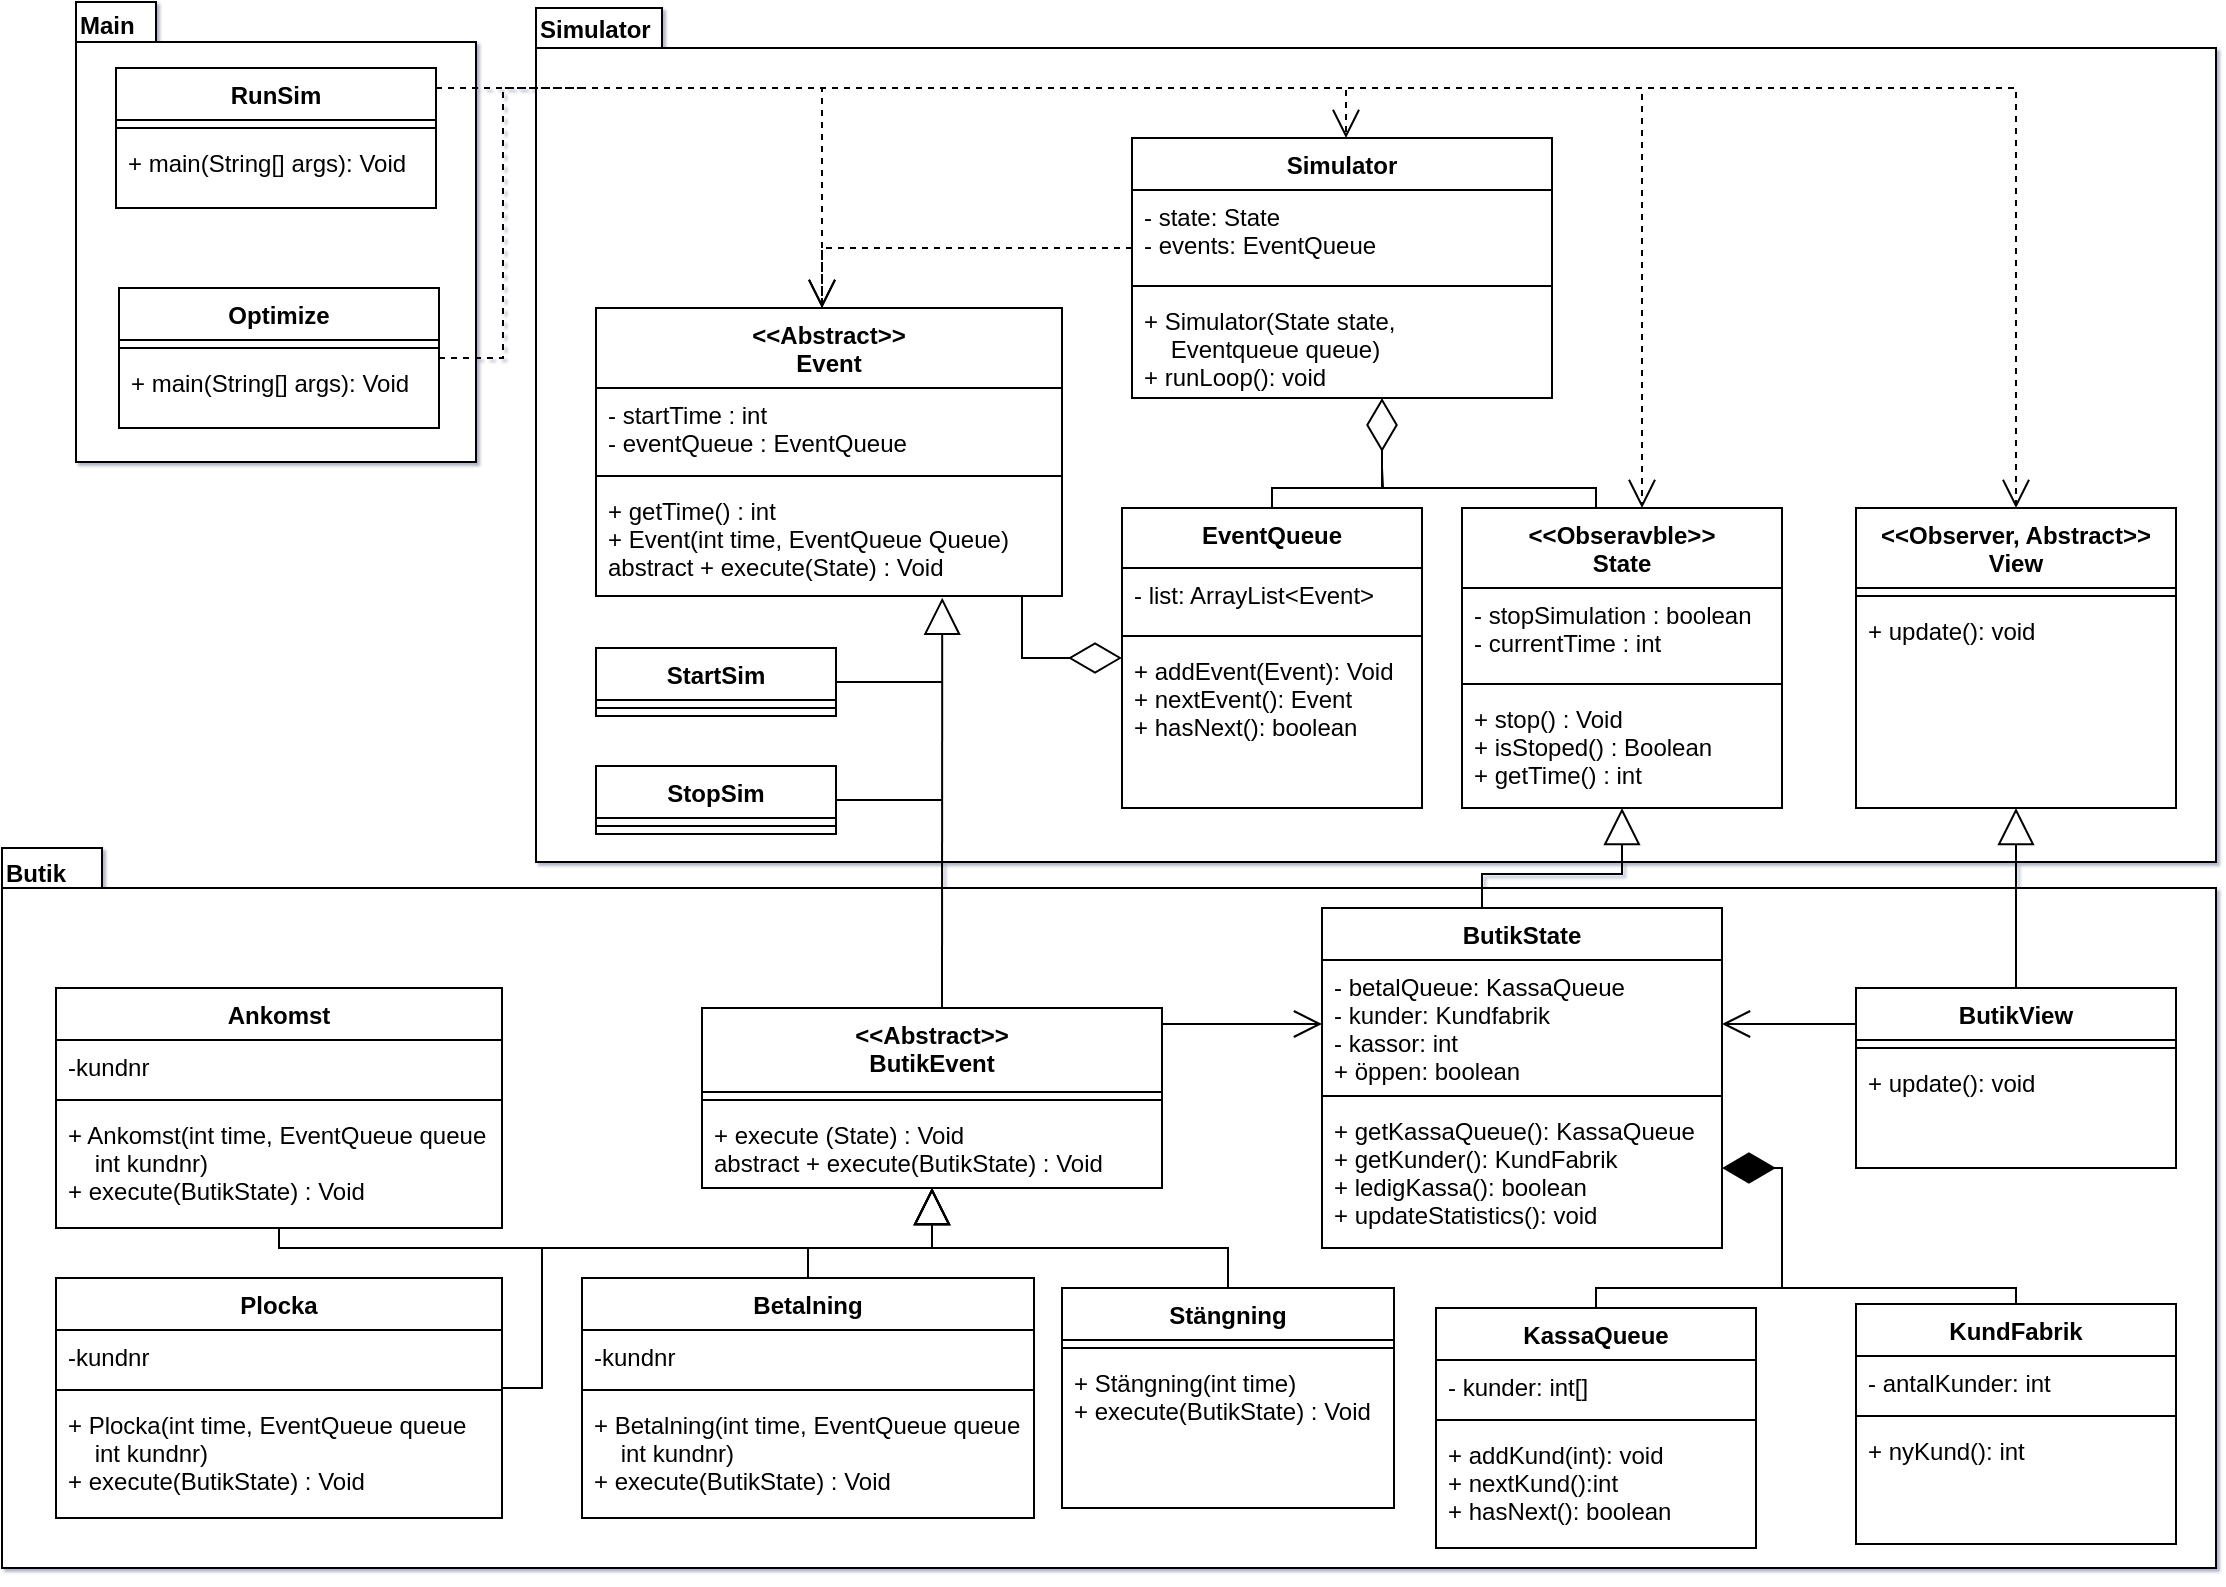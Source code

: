 <mxfile version="20.8.23" type="device"><diagram id="C5RBs43oDa-KdzZeNtuy" name="Page-1"><mxGraphModel dx="1376" dy="854" grid="1" gridSize="10" guides="1" tooltips="1" connect="1" arrows="1" fold="1" page="1" pageScale="1" pageWidth="1169" pageHeight="827" math="0" shadow="1"><root><mxCell id="WIyWlLk6GJQsqaUBKTNV-0"/><mxCell id="WIyWlLk6GJQsqaUBKTNV-1" parent="WIyWlLk6GJQsqaUBKTNV-0"/><mxCell id="YLRPy9Vwm_R-fYZFnZfL-16" value="&lt;div align=&quot;left&quot;&gt;Main&lt;/div&gt;&lt;div align=&quot;left&quot;&gt;&lt;br&gt;&lt;/div&gt;&lt;div align=&quot;left&quot;&gt;&lt;br&gt;&lt;/div&gt;&lt;div align=&quot;left&quot;&gt;&lt;br&gt;&lt;/div&gt;&lt;div align=&quot;left&quot;&gt;&lt;br&gt;&lt;/div&gt;&lt;div align=&quot;left&quot;&gt;&lt;br&gt;&lt;/div&gt;&lt;div align=&quot;left&quot;&gt;&lt;br&gt;&lt;/div&gt;&lt;div&gt;&lt;br&gt;&lt;/div&gt;&lt;div&gt;&lt;br&gt;&lt;/div&gt;&lt;div&gt;&lt;br&gt;&lt;/div&gt;&lt;div&gt;&lt;br&gt;&lt;/div&gt;&lt;div&gt;&lt;br&gt;&lt;/div&gt;&lt;div&gt;&lt;br&gt;&lt;/div&gt;&lt;div&gt;&lt;br&gt;&lt;/div&gt;&lt;div&gt;&lt;br&gt;&lt;/div&gt;&lt;div&gt;&lt;br&gt;&lt;/div&gt;" style="shape=folder;fontStyle=1;spacingTop=10;tabWidth=40;tabHeight=20;tabPosition=left;html=1;align=left;" parent="WIyWlLk6GJQsqaUBKTNV-1" vertex="1"><mxGeometry x="57" y="17" width="200" height="230" as="geometry"/></mxCell><mxCell id="YLRPy9Vwm_R-fYZFnZfL-15" value="&lt;div align=&quot;left&quot;&gt;Butik&lt;/div&gt;&lt;div align=&quot;left&quot;&gt;&lt;br&gt;&lt;/div&gt;&lt;div align=&quot;left&quot;&gt;&lt;br&gt;&lt;/div&gt;&lt;div align=&quot;left&quot;&gt;&lt;br&gt;&lt;/div&gt;&lt;div align=&quot;left&quot;&gt;&lt;br&gt;&lt;/div&gt;&lt;div align=&quot;left&quot;&gt;&lt;br&gt;&lt;/div&gt;&lt;div align=&quot;left&quot;&gt;&lt;br&gt;&lt;/div&gt;&lt;div align=&quot;left&quot;&gt;&lt;br&gt;&lt;/div&gt;&lt;div align=&quot;left&quot;&gt;&lt;br&gt;&lt;/div&gt;&lt;div align=&quot;left&quot;&gt;&lt;br&gt;&lt;/div&gt;&lt;div align=&quot;left&quot;&gt;&lt;br&gt;&lt;/div&gt;&lt;div align=&quot;left&quot;&gt;&lt;br&gt;&lt;/div&gt;&lt;div align=&quot;left&quot;&gt;&lt;br&gt;&lt;/div&gt;&lt;div align=&quot;left&quot;&gt;&lt;br&gt;&lt;/div&gt;&lt;div align=&quot;left&quot;&gt;&lt;br&gt;&lt;/div&gt;&lt;div align=&quot;left&quot;&gt;&lt;br&gt;&lt;/div&gt;&lt;div align=&quot;left&quot;&gt;&lt;br&gt;&lt;/div&gt;&lt;div align=&quot;left&quot;&gt;&lt;br&gt;&lt;/div&gt;&lt;div align=&quot;left&quot;&gt;&lt;br&gt;&lt;/div&gt;&lt;div align=&quot;left&quot;&gt;&lt;br&gt;&lt;/div&gt;&lt;div align=&quot;left&quot;&gt;&lt;br&gt;&lt;/div&gt;&lt;div align=&quot;left&quot;&gt;&lt;br&gt;&lt;/div&gt;&lt;div align=&quot;left&quot;&gt;&lt;br&gt;&lt;/div&gt;&lt;div align=&quot;left&quot;&gt;&lt;br&gt;&lt;/div&gt;&lt;div align=&quot;left&quot;&gt;&lt;br&gt;&lt;/div&gt;" style="shape=folder;fontStyle=1;spacingTop=10;tabWidth=50;tabHeight=20;tabPosition=left;html=1;align=left;" parent="WIyWlLk6GJQsqaUBKTNV-1" vertex="1"><mxGeometry x="20" y="440" width="1107" height="360" as="geometry"/></mxCell><mxCell id="Uis7Gt27PWJQKcqrfa5W-74" value="&lt;div align=&quot;left&quot;&gt;Simulator&lt;/div&gt;&lt;div align=&quot;left&quot;&gt;&lt;br&gt;&lt;/div&gt;&lt;div align=&quot;left&quot;&gt;&lt;br&gt;&lt;/div&gt;&lt;div align=&quot;left&quot;&gt;&lt;br&gt;&lt;/div&gt;&lt;div align=&quot;left&quot;&gt;&lt;br&gt;&lt;/div&gt;&lt;div align=&quot;left&quot;&gt;&lt;br&gt;&lt;/div&gt;&lt;div align=&quot;left&quot;&gt;&lt;br&gt;&lt;/div&gt;&lt;div align=&quot;left&quot;&gt;&lt;br&gt;&lt;/div&gt;&lt;div align=&quot;left&quot;&gt;&lt;br&gt;&lt;/div&gt;&lt;div align=&quot;left&quot;&gt;&lt;br&gt;&lt;/div&gt;&lt;div align=&quot;left&quot;&gt;&lt;br&gt;&lt;/div&gt;&lt;div align=&quot;left&quot;&gt;&lt;br&gt;&lt;/div&gt;&lt;div align=&quot;left&quot;&gt;&lt;br&gt;&lt;/div&gt;&lt;div align=&quot;left&quot;&gt;&lt;br&gt;&lt;/div&gt;&lt;div align=&quot;left&quot;&gt;&lt;br&gt;&lt;/div&gt;&lt;div align=&quot;left&quot;&gt;&lt;br&gt;&lt;/div&gt;&lt;div align=&quot;left&quot;&gt;&lt;br&gt;&lt;/div&gt;&lt;div align=&quot;left&quot;&gt;&lt;br&gt;&lt;/div&gt;&lt;div align=&quot;left&quot;&gt;&lt;br&gt;&lt;/div&gt;&lt;div align=&quot;left&quot;&gt;&lt;br&gt;&lt;/div&gt;&lt;div align=&quot;left&quot;&gt;&lt;br&gt;&lt;/div&gt;&lt;div align=&quot;left&quot;&gt;&lt;br&gt;&lt;/div&gt;&lt;div align=&quot;left&quot;&gt;&lt;br&gt;&lt;/div&gt;&lt;div align=&quot;left&quot;&gt;&lt;br&gt;&lt;/div&gt;&lt;div align=&quot;left&quot;&gt;&lt;br&gt;&lt;/div&gt;&lt;div align=&quot;left&quot;&gt;&lt;br&gt;&lt;/div&gt;&lt;div align=&quot;left&quot;&gt;&lt;br&gt;&lt;/div&gt;&lt;div align=&quot;left&quot;&gt;&lt;br&gt;&lt;/div&gt;&lt;div align=&quot;left&quot;&gt;&lt;br&gt;&lt;/div&gt;&lt;div align=&quot;left&quot;&gt;&lt;br&gt;&lt;/div&gt;" style="shape=folder;fontStyle=1;spacingTop=10;tabWidth=63;tabHeight=20;tabPosition=left;html=1;align=left;" parent="WIyWlLk6GJQsqaUBKTNV-1" vertex="1"><mxGeometry x="287" y="20" width="840" height="427" as="geometry"/></mxCell><mxCell id="Uis7Gt27PWJQKcqrfa5W-1" value="Simulator" style="swimlane;fontStyle=1;align=center;verticalAlign=top;childLayout=stackLayout;horizontal=1;startSize=26;horizontalStack=0;resizeParent=1;resizeParentMax=0;resizeLast=0;collapsible=1;marginBottom=0;" parent="WIyWlLk6GJQsqaUBKTNV-1" vertex="1"><mxGeometry x="585" y="85" width="210" height="130" as="geometry"/></mxCell><mxCell id="Uis7Gt27PWJQKcqrfa5W-2" value="- state: State&#10;- events: EventQueue" style="text;strokeColor=none;fillColor=none;align=left;verticalAlign=top;spacingLeft=4;spacingRight=4;overflow=hidden;rotatable=0;points=[[0,0.5],[1,0.5]];portConstraint=eastwest;" parent="Uis7Gt27PWJQKcqrfa5W-1" vertex="1"><mxGeometry y="26" width="210" height="44" as="geometry"/></mxCell><mxCell id="Uis7Gt27PWJQKcqrfa5W-3" value="" style="line;strokeWidth=1;fillColor=none;align=left;verticalAlign=middle;spacingTop=-1;spacingLeft=3;spacingRight=3;rotatable=0;labelPosition=right;points=[];portConstraint=eastwest;strokeColor=inherit;" parent="Uis7Gt27PWJQKcqrfa5W-1" vertex="1"><mxGeometry y="70" width="210" height="8" as="geometry"/></mxCell><mxCell id="Uis7Gt27PWJQKcqrfa5W-4" value="+ Simulator(State state, &#10;    Eventqueue queue)&#10;+ runLoop(): void" style="text;strokeColor=none;fillColor=none;align=left;verticalAlign=top;spacingLeft=4;spacingRight=4;overflow=hidden;rotatable=0;points=[[0,0.5],[1,0.5]];portConstraint=eastwest;" parent="Uis7Gt27PWJQKcqrfa5W-1" vertex="1"><mxGeometry y="78" width="210" height="52" as="geometry"/></mxCell><mxCell id="Uis7Gt27PWJQKcqrfa5W-5" value="EventQueue" style="swimlane;fontStyle=1;align=center;verticalAlign=top;childLayout=stackLayout;horizontal=1;startSize=30;horizontalStack=0;resizeParent=1;resizeParentMax=0;resizeLast=0;collapsible=1;marginBottom=0;" parent="WIyWlLk6GJQsqaUBKTNV-1" vertex="1"><mxGeometry x="580" y="270" width="150" height="150" as="geometry"/></mxCell><mxCell id="Uis7Gt27PWJQKcqrfa5W-6" value="- list: ArrayList&lt;Event&gt;&#10;" style="text;strokeColor=none;fillColor=none;align=left;verticalAlign=top;spacingLeft=4;spacingRight=4;overflow=hidden;rotatable=0;points=[[0,0.5],[1,0.5]];portConstraint=eastwest;" parent="Uis7Gt27PWJQKcqrfa5W-5" vertex="1"><mxGeometry y="30" width="150" height="30" as="geometry"/></mxCell><mxCell id="Uis7Gt27PWJQKcqrfa5W-7" value="" style="line;strokeWidth=1;fillColor=none;align=left;verticalAlign=middle;spacingTop=-1;spacingLeft=3;spacingRight=3;rotatable=0;labelPosition=right;points=[];portConstraint=eastwest;strokeColor=inherit;" parent="Uis7Gt27PWJQKcqrfa5W-5" vertex="1"><mxGeometry y="60" width="150" height="8" as="geometry"/></mxCell><mxCell id="Uis7Gt27PWJQKcqrfa5W-8" value="+ addEvent(Event): Void&#10;+ nextEvent(): Event&#10;+ hasNext(): boolean" style="text;strokeColor=none;fillColor=none;align=left;verticalAlign=top;spacingLeft=4;spacingRight=4;overflow=hidden;rotatable=0;points=[[0,0.5],[1,0.5]];portConstraint=eastwest;" parent="Uis7Gt27PWJQKcqrfa5W-5" vertex="1"><mxGeometry y="68" width="150" height="82" as="geometry"/></mxCell><mxCell id="Uis7Gt27PWJQKcqrfa5W-9" value="&lt;&lt;Abstract&gt;&gt;&#10;Event" style="swimlane;fontStyle=1;align=center;verticalAlign=top;childLayout=stackLayout;horizontal=1;startSize=40;horizontalStack=0;resizeParent=1;resizeParentMax=0;resizeLast=0;collapsible=1;marginBottom=0;" parent="WIyWlLk6GJQsqaUBKTNV-1" vertex="1"><mxGeometry x="317" y="170" width="233" height="144" as="geometry"/></mxCell><mxCell id="Uis7Gt27PWJQKcqrfa5W-10" value="- startTime : int&#10;- eventQueue : EventQueue" style="text;strokeColor=none;fillColor=none;align=left;verticalAlign=top;spacingLeft=4;spacingRight=4;overflow=hidden;rotatable=0;points=[[0,0.5],[1,0.5]];portConstraint=eastwest;" parent="Uis7Gt27PWJQKcqrfa5W-9" vertex="1"><mxGeometry y="40" width="233" height="40" as="geometry"/></mxCell><mxCell id="Uis7Gt27PWJQKcqrfa5W-11" value="" style="line;strokeWidth=1;fillColor=none;align=left;verticalAlign=middle;spacingTop=-1;spacingLeft=3;spacingRight=3;rotatable=0;labelPosition=right;points=[];portConstraint=eastwest;strokeColor=inherit;" parent="Uis7Gt27PWJQKcqrfa5W-9" vertex="1"><mxGeometry y="80" width="233" height="8" as="geometry"/></mxCell><mxCell id="Uis7Gt27PWJQKcqrfa5W-12" value="+ getTime() : int&#10;+ Event(int time, EventQueue Queue)&#10;abstract + execute(State) : Void" style="text;strokeColor=none;fillColor=none;align=left;verticalAlign=top;spacingLeft=4;spacingRight=4;overflow=hidden;rotatable=0;points=[[0,0.5],[1,0.5]];portConstraint=eastwest;" parent="Uis7Gt27PWJQKcqrfa5W-9" vertex="1"><mxGeometry y="88" width="233" height="56" as="geometry"/></mxCell><mxCell id="Uis7Gt27PWJQKcqrfa5W-16" value="" style="endArrow=diamondThin;endFill=0;endSize=24;html=1;rounded=0;edgeStyle=orthogonalEdgeStyle;" parent="WIyWlLk6GJQsqaUBKTNV-1" source="Uis7Gt27PWJQKcqrfa5W-9" target="Uis7Gt27PWJQKcqrfa5W-5" edge="1"><mxGeometry width="160" relative="1" as="geometry"><mxPoint x="557" y="115" as="sourcePoint"/><mxPoint x="497" y="237" as="targetPoint"/><Array as="points"><mxPoint x="530" y="345"/></Array></mxGeometry></mxCell><mxCell id="Uis7Gt27PWJQKcqrfa5W-23" value="StartSim" style="swimlane;fontStyle=1;align=center;verticalAlign=top;childLayout=stackLayout;horizontal=1;startSize=26;horizontalStack=0;resizeParent=1;resizeParentMax=0;resizeLast=0;collapsible=1;marginBottom=0;" parent="WIyWlLk6GJQsqaUBKTNV-1" vertex="1"><mxGeometry x="317" y="340" width="120" height="34" as="geometry"/></mxCell><mxCell id="Uis7Gt27PWJQKcqrfa5W-25" value="" style="line;strokeWidth=1;fillColor=none;align=left;verticalAlign=middle;spacingTop=-1;spacingLeft=3;spacingRight=3;rotatable=0;labelPosition=right;points=[];portConstraint=eastwest;strokeColor=inherit;" parent="Uis7Gt27PWJQKcqrfa5W-23" vertex="1"><mxGeometry y="26" width="120" height="8" as="geometry"/></mxCell><mxCell id="Uis7Gt27PWJQKcqrfa5W-27" value="StopSim" style="swimlane;fontStyle=1;align=center;verticalAlign=top;childLayout=stackLayout;horizontal=1;startSize=26;horizontalStack=0;resizeParent=1;resizeParentMax=0;resizeLast=0;collapsible=1;marginBottom=0;" parent="WIyWlLk6GJQsqaUBKTNV-1" vertex="1"><mxGeometry x="317" y="399" width="120" height="34" as="geometry"/></mxCell><mxCell id="Uis7Gt27PWJQKcqrfa5W-29" value="" style="line;strokeWidth=1;fillColor=none;align=left;verticalAlign=middle;spacingTop=-1;spacingLeft=3;spacingRight=3;rotatable=0;labelPosition=right;points=[];portConstraint=eastwest;strokeColor=inherit;" parent="Uis7Gt27PWJQKcqrfa5W-27" vertex="1"><mxGeometry y="26" width="120" height="8" as="geometry"/></mxCell><mxCell id="Uis7Gt27PWJQKcqrfa5W-55" value="&lt;&lt;Obseravble&gt;&gt;&#10;State" style="swimlane;fontStyle=1;align=center;verticalAlign=top;childLayout=stackLayout;horizontal=1;startSize=40;horizontalStack=0;resizeParent=1;resizeParentMax=0;resizeLast=0;collapsible=1;marginBottom=0;" parent="WIyWlLk6GJQsqaUBKTNV-1" vertex="1"><mxGeometry x="750" y="270" width="160" height="150" as="geometry"><mxRectangle x="550" y="200" width="130" height="40" as="alternateBounds"/></mxGeometry></mxCell><mxCell id="Uis7Gt27PWJQKcqrfa5W-56" value="- stopSimulation : boolean&#10;- currentTime : int" style="text;strokeColor=none;fillColor=none;align=left;verticalAlign=top;spacingLeft=4;spacingRight=4;overflow=hidden;rotatable=0;points=[[0,0.5],[1,0.5]];portConstraint=eastwest;" parent="Uis7Gt27PWJQKcqrfa5W-55" vertex="1"><mxGeometry y="40" width="160" height="44" as="geometry"/></mxCell><mxCell id="Uis7Gt27PWJQKcqrfa5W-57" value="" style="line;strokeWidth=1;fillColor=none;align=left;verticalAlign=middle;spacingTop=-1;spacingLeft=3;spacingRight=3;rotatable=0;labelPosition=right;points=[];portConstraint=eastwest;strokeColor=inherit;" parent="Uis7Gt27PWJQKcqrfa5W-55" vertex="1"><mxGeometry y="84" width="160" height="8" as="geometry"/></mxCell><mxCell id="Uis7Gt27PWJQKcqrfa5W-58" value="+ stop() : Void&#10;+ isStoped() : Boolean&#10;+ getTime() : int" style="text;strokeColor=none;fillColor=none;align=left;verticalAlign=top;spacingLeft=4;spacingRight=4;overflow=hidden;rotatable=0;points=[[0,0.5],[1,0.5]];portConstraint=eastwest;" parent="Uis7Gt27PWJQKcqrfa5W-55" vertex="1"><mxGeometry y="92" width="160" height="58" as="geometry"/></mxCell><mxCell id="Uis7Gt27PWJQKcqrfa5W-67" value="&lt;&lt;Observer, Abstract&gt;&gt;&#10;View" style="swimlane;fontStyle=1;align=center;verticalAlign=top;childLayout=stackLayout;horizontal=1;startSize=40;horizontalStack=0;resizeParent=1;resizeParentMax=0;resizeLast=0;collapsible=1;marginBottom=0;" parent="WIyWlLk6GJQsqaUBKTNV-1" vertex="1"><mxGeometry x="947" y="270" width="160" height="150" as="geometry"/></mxCell><mxCell id="Uis7Gt27PWJQKcqrfa5W-69" value="" style="line;strokeWidth=1;fillColor=none;align=left;verticalAlign=middle;spacingTop=-1;spacingLeft=3;spacingRight=3;rotatable=0;labelPosition=right;points=[];portConstraint=eastwest;strokeColor=inherit;" parent="Uis7Gt27PWJQKcqrfa5W-67" vertex="1"><mxGeometry y="40" width="160" height="8" as="geometry"/></mxCell><mxCell id="Uis7Gt27PWJQKcqrfa5W-70" value="+ update(): void" style="text;strokeColor=none;fillColor=none;align=left;verticalAlign=top;spacingLeft=4;spacingRight=4;overflow=hidden;rotatable=0;points=[[0,0.5],[1,0.5]];portConstraint=eastwest;" parent="Uis7Gt27PWJQKcqrfa5W-67" vertex="1"><mxGeometry y="48" width="160" height="102" as="geometry"/></mxCell><mxCell id="Uis7Gt27PWJQKcqrfa5W-80" value="ButikState" style="swimlane;fontStyle=1;align=center;verticalAlign=top;childLayout=stackLayout;horizontal=1;startSize=26;horizontalStack=0;resizeParent=1;resizeParentMax=0;resizeLast=0;collapsible=1;marginBottom=0;" parent="WIyWlLk6GJQsqaUBKTNV-1" vertex="1"><mxGeometry x="680" y="470" width="200" height="170" as="geometry"/></mxCell><mxCell id="Uis7Gt27PWJQKcqrfa5W-81" value="- betalQueue: KassaQueue&#10;- kunder: Kundfabrik&#10;- kassor: int&#10;+ öppen: boolean" style="text;strokeColor=none;fillColor=none;align=left;verticalAlign=top;spacingLeft=4;spacingRight=4;overflow=hidden;rotatable=0;points=[[0,0.5],[1,0.5]];portConstraint=eastwest;" parent="Uis7Gt27PWJQKcqrfa5W-80" vertex="1"><mxGeometry y="26" width="200" height="64" as="geometry"/></mxCell><mxCell id="Uis7Gt27PWJQKcqrfa5W-82" value="" style="line;strokeWidth=1;fillColor=none;align=left;verticalAlign=middle;spacingTop=-1;spacingLeft=3;spacingRight=3;rotatable=0;labelPosition=right;points=[];portConstraint=eastwest;strokeColor=inherit;" parent="Uis7Gt27PWJQKcqrfa5W-80" vertex="1"><mxGeometry y="90" width="200" height="8" as="geometry"/></mxCell><mxCell id="Uis7Gt27PWJQKcqrfa5W-83" value="+ getKassaQueue(): KassaQueue&#10;+ getKunder(): KundFabrik&#10;+ ledigKassa(): boolean&#10;+ updateStatistics(): void" style="text;strokeColor=none;fillColor=none;align=left;verticalAlign=top;spacingLeft=4;spacingRight=4;overflow=hidden;rotatable=0;points=[[0,0.5],[1,0.5]];portConstraint=eastwest;" parent="Uis7Gt27PWJQKcqrfa5W-80" vertex="1"><mxGeometry y="98" width="200" height="72" as="geometry"/></mxCell><mxCell id="Uis7Gt27PWJQKcqrfa5W-85" value="KassaQueue" style="swimlane;fontStyle=1;align=center;verticalAlign=top;childLayout=stackLayout;horizontal=1;startSize=26;horizontalStack=0;resizeParent=1;resizeParentMax=0;resizeLast=0;collapsible=1;marginBottom=0;" parent="WIyWlLk6GJQsqaUBKTNV-1" vertex="1"><mxGeometry x="737" y="670" width="160" height="120" as="geometry"/></mxCell><mxCell id="Uis7Gt27PWJQKcqrfa5W-86" value="- kunder: int[]" style="text;strokeColor=none;fillColor=none;align=left;verticalAlign=top;spacingLeft=4;spacingRight=4;overflow=hidden;rotatable=0;points=[[0,0.5],[1,0.5]];portConstraint=eastwest;" parent="Uis7Gt27PWJQKcqrfa5W-85" vertex="1"><mxGeometry y="26" width="160" height="26" as="geometry"/></mxCell><mxCell id="Uis7Gt27PWJQKcqrfa5W-87" value="" style="line;strokeWidth=1;fillColor=none;align=left;verticalAlign=middle;spacingTop=-1;spacingLeft=3;spacingRight=3;rotatable=0;labelPosition=right;points=[];portConstraint=eastwest;strokeColor=inherit;" parent="Uis7Gt27PWJQKcqrfa5W-85" vertex="1"><mxGeometry y="52" width="160" height="8" as="geometry"/></mxCell><mxCell id="Uis7Gt27PWJQKcqrfa5W-88" value="+ addKund(int): void&#10;+ nextKund():int&#10;+ hasNext(): boolean" style="text;strokeColor=none;fillColor=none;align=left;verticalAlign=top;spacingLeft=4;spacingRight=4;overflow=hidden;rotatable=0;points=[[0,0.5],[1,0.5]];portConstraint=eastwest;" parent="Uis7Gt27PWJQKcqrfa5W-85" vertex="1"><mxGeometry y="60" width="160" height="60" as="geometry"/></mxCell><mxCell id="Uis7Gt27PWJQKcqrfa5W-91" value="RunSim" style="swimlane;fontStyle=1;align=center;verticalAlign=top;childLayout=stackLayout;horizontal=1;startSize=26;horizontalStack=0;resizeParent=1;resizeParentMax=0;resizeLast=0;collapsible=1;marginBottom=0;" parent="WIyWlLk6GJQsqaUBKTNV-1" vertex="1"><mxGeometry x="77" y="50" width="160" height="70" as="geometry"/></mxCell><mxCell id="Uis7Gt27PWJQKcqrfa5W-93" value="" style="line;strokeWidth=1;fillColor=none;align=left;verticalAlign=middle;spacingTop=-1;spacingLeft=3;spacingRight=3;rotatable=0;labelPosition=right;points=[];portConstraint=eastwest;strokeColor=inherit;" parent="Uis7Gt27PWJQKcqrfa5W-91" vertex="1"><mxGeometry y="26" width="160" height="8" as="geometry"/></mxCell><mxCell id="Uis7Gt27PWJQKcqrfa5W-94" value="+ main(String[] args): Void&#10;" style="text;strokeColor=none;fillColor=none;align=left;verticalAlign=top;spacingLeft=4;spacingRight=4;overflow=hidden;rotatable=0;points=[[0,0.5],[1,0.5]];portConstraint=eastwest;" parent="Uis7Gt27PWJQKcqrfa5W-91" vertex="1"><mxGeometry y="34" width="160" height="36" as="geometry"/></mxCell><mxCell id="Uis7Gt27PWJQKcqrfa5W-97" value="ButikView" style="swimlane;fontStyle=1;align=center;verticalAlign=top;childLayout=stackLayout;horizontal=1;startSize=26;horizontalStack=0;resizeParent=1;resizeParentMax=0;resizeLast=0;collapsible=1;marginBottom=0;" parent="WIyWlLk6GJQsqaUBKTNV-1" vertex="1"><mxGeometry x="947" y="510" width="160" height="90" as="geometry"/></mxCell><mxCell id="Uis7Gt27PWJQKcqrfa5W-99" value="" style="line;strokeWidth=1;fillColor=none;align=left;verticalAlign=middle;spacingTop=-1;spacingLeft=3;spacingRight=3;rotatable=0;labelPosition=right;points=[];portConstraint=eastwest;strokeColor=inherit;" parent="Uis7Gt27PWJQKcqrfa5W-97" vertex="1"><mxGeometry y="26" width="160" height="8" as="geometry"/></mxCell><mxCell id="Uis7Gt27PWJQKcqrfa5W-100" value="+ update(): void" style="text;strokeColor=none;fillColor=none;align=left;verticalAlign=top;spacingLeft=4;spacingRight=4;overflow=hidden;rotatable=0;points=[[0,0.5],[1,0.5]];portConstraint=eastwest;" parent="Uis7Gt27PWJQKcqrfa5W-97" vertex="1"><mxGeometry y="34" width="160" height="56" as="geometry"/></mxCell><mxCell id="Uis7Gt27PWJQKcqrfa5W-101" value="Extends" style="endArrow=block;endSize=16;endFill=0;html=1;rounded=0;exitX=0.5;exitY=0;exitDx=0;exitDy=0;textOpacity=0;" parent="WIyWlLk6GJQsqaUBKTNV-1" source="Uis7Gt27PWJQKcqrfa5W-97" target="Uis7Gt27PWJQKcqrfa5W-67" edge="1"><mxGeometry width="160" relative="1" as="geometry"><mxPoint x="1437" y="540" as="sourcePoint"/><mxPoint x="1597" y="540" as="targetPoint"/></mxGeometry></mxCell><mxCell id="YLRPy9Vwm_R-fYZFnZfL-3" value="Use" style="endArrow=open;endSize=12;dashed=1;html=1;rounded=0;textOpacity=0;edgeStyle=orthogonalEdgeStyle;" parent="WIyWlLk6GJQsqaUBKTNV-1" source="Uis7Gt27PWJQKcqrfa5W-1" target="Uis7Gt27PWJQKcqrfa5W-9" edge="1"><mxGeometry width="160" relative="1" as="geometry"><mxPoint x="367" y="237" as="sourcePoint"/><mxPoint x="67" y="207" as="targetPoint"/><Array as="points"><mxPoint x="430" y="140"/></Array></mxGeometry></mxCell><mxCell id="YLRPy9Vwm_R-fYZFnZfL-4" value="Use" style="endArrow=open;endSize=12;dashed=1;html=1;rounded=0;textOpacity=0;edgeStyle=orthogonalEdgeStyle;" parent="WIyWlLk6GJQsqaUBKTNV-1" source="Uis7Gt27PWJQKcqrfa5W-91" target="Uis7Gt27PWJQKcqrfa5W-1" edge="1"><mxGeometry width="160" relative="1" as="geometry"><mxPoint x="237" y="47" as="sourcePoint"/><mxPoint x="527" y="237" as="targetPoint"/><Array as="points"><mxPoint x="692" y="60"/></Array></mxGeometry></mxCell><mxCell id="YLRPy9Vwm_R-fYZFnZfL-12" value="Extends" style="endArrow=block;endSize=16;endFill=0;html=1;rounded=0;exitX=0.5;exitY=0;exitDx=0;exitDy=0;textOpacity=0;edgeStyle=orthogonalEdgeStyle;" parent="WIyWlLk6GJQsqaUBKTNV-1" source="Uis7Gt27PWJQKcqrfa5W-80" target="Uis7Gt27PWJQKcqrfa5W-58" edge="1"><mxGeometry width="160" relative="1" as="geometry"><mxPoint x="927" y="430" as="sourcePoint"/><mxPoint x="1087" y="430" as="targetPoint"/><Array as="points"><mxPoint x="760" y="470"/><mxPoint x="760" y="453"/><mxPoint x="830" y="453"/></Array></mxGeometry></mxCell><mxCell id="YLRPy9Vwm_R-fYZFnZfL-18" value="KundFabrik" style="swimlane;fontStyle=1;align=center;verticalAlign=top;childLayout=stackLayout;horizontal=1;startSize=26;horizontalStack=0;resizeParent=1;resizeParentMax=0;resizeLast=0;collapsible=1;marginBottom=0;" parent="WIyWlLk6GJQsqaUBKTNV-1" vertex="1"><mxGeometry x="947" y="668" width="160" height="120" as="geometry"/></mxCell><mxCell id="YLRPy9Vwm_R-fYZFnZfL-19" value="- antalKunder: int" style="text;strokeColor=none;fillColor=none;align=left;verticalAlign=top;spacingLeft=4;spacingRight=4;overflow=hidden;rotatable=0;points=[[0,0.5],[1,0.5]];portConstraint=eastwest;" parent="YLRPy9Vwm_R-fYZFnZfL-18" vertex="1"><mxGeometry y="26" width="160" height="26" as="geometry"/></mxCell><mxCell id="YLRPy9Vwm_R-fYZFnZfL-20" value="" style="line;strokeWidth=1;fillColor=none;align=left;verticalAlign=middle;spacingTop=-1;spacingLeft=3;spacingRight=3;rotatable=0;labelPosition=right;points=[];portConstraint=eastwest;strokeColor=inherit;" parent="YLRPy9Vwm_R-fYZFnZfL-18" vertex="1"><mxGeometry y="52" width="160" height="8" as="geometry"/></mxCell><mxCell id="YLRPy9Vwm_R-fYZFnZfL-21" value="+ nyKund(): int" style="text;strokeColor=none;fillColor=none;align=left;verticalAlign=top;spacingLeft=4;spacingRight=4;overflow=hidden;rotatable=0;points=[[0,0.5],[1,0.5]];portConstraint=eastwest;" parent="YLRPy9Vwm_R-fYZFnZfL-18" vertex="1"><mxGeometry y="60" width="160" height="60" as="geometry"/></mxCell><mxCell id="YLRPy9Vwm_R-fYZFnZfL-23" value="" style="endArrow=open;endFill=1;endSize=12;html=1;rounded=0;entryX=1;entryY=0.5;entryDx=0;entryDy=0;edgeStyle=elbowEdgeStyle;elbow=vertical;" parent="WIyWlLk6GJQsqaUBKTNV-1" source="Uis7Gt27PWJQKcqrfa5W-97" target="Uis7Gt27PWJQKcqrfa5W-81" edge="1"><mxGeometry width="160" relative="1" as="geometry"><mxPoint x="817" y="680" as="sourcePoint"/><mxPoint x="890" y="555" as="targetPoint"/></mxGeometry></mxCell><mxCell id="YLRPy9Vwm_R-fYZFnZfL-25" value="" style="endArrow=open;endFill=1;endSize=12;html=1;rounded=0;entryX=0;entryY=0.5;entryDx=0;entryDy=0;edgeStyle=elbowEdgeStyle;elbow=vertical;" parent="WIyWlLk6GJQsqaUBKTNV-1" source="448L8v_ShYavht3nEeR1-5" target="Uis7Gt27PWJQKcqrfa5W-81" edge="1"><mxGeometry width="160" relative="1" as="geometry"><mxPoint x="540" y="460" as="sourcePoint"/><mxPoint x="1197" y="600" as="targetPoint"/></mxGeometry></mxCell><mxCell id="YLRPy9Vwm_R-fYZFnZfL-41" value="" style="endArrow=none;html=1;rounded=0;shadow=0;edgeStyle=orthogonalEdgeStyle;" parent="WIyWlLk6GJQsqaUBKTNV-1" source="Uis7Gt27PWJQKcqrfa5W-5" edge="1"><mxGeometry width="50" height="50" relative="1" as="geometry"><mxPoint x="717" y="287" as="sourcePoint"/><mxPoint x="710" y="250" as="targetPoint"/></mxGeometry></mxCell><mxCell id="YLRPy9Vwm_R-fYZFnZfL-46" value="Optimize" style="swimlane;fontStyle=1;align=center;verticalAlign=top;childLayout=stackLayout;horizontal=1;startSize=26;horizontalStack=0;resizeParent=1;resizeParentMax=0;resizeLast=0;collapsible=1;marginBottom=0;" parent="WIyWlLk6GJQsqaUBKTNV-1" vertex="1"><mxGeometry x="78.5" y="160" width="160" height="70" as="geometry"/></mxCell><mxCell id="448L8v_ShYavht3nEeR1-47" value="" style="endArrow=none;dashed=1;html=1;rounded=0;edgeStyle=orthogonalEdgeStyle;" edge="1" parent="YLRPy9Vwm_R-fYZFnZfL-46" source="YLRPy9Vwm_R-fYZFnZfL-46"><mxGeometry width="50" height="50" relative="1" as="geometry"><mxPoint x="131.5" y="50" as="sourcePoint"/><mxPoint x="231.5" y="-100" as="targetPoint"/><Array as="points"><mxPoint x="192" y="35"/><mxPoint x="192" y="-100"/></Array></mxGeometry></mxCell><mxCell id="YLRPy9Vwm_R-fYZFnZfL-47" value="" style="line;strokeWidth=1;fillColor=none;align=left;verticalAlign=middle;spacingTop=-1;spacingLeft=3;spacingRight=3;rotatable=0;labelPosition=right;points=[];portConstraint=eastwest;strokeColor=inherit;" parent="YLRPy9Vwm_R-fYZFnZfL-46" vertex="1"><mxGeometry y="26" width="160" height="8" as="geometry"/></mxCell><mxCell id="YLRPy9Vwm_R-fYZFnZfL-48" value="+ main(String[] args): Void&#10;" style="text;strokeColor=none;fillColor=none;align=left;verticalAlign=top;spacingLeft=4;spacingRight=4;overflow=hidden;rotatable=0;points=[[0,0.5],[1,0.5]];portConstraint=eastwest;" parent="YLRPy9Vwm_R-fYZFnZfL-46" vertex="1"><mxGeometry y="34" width="160" height="36" as="geometry"/></mxCell><mxCell id="448L8v_ShYavht3nEeR1-4" value="" style="endArrow=diamondThin;endFill=0;endSize=24;html=1;rounded=0;exitX=0.5;exitY=0;exitDx=0;exitDy=0;edgeStyle=orthogonalEdgeStyle;" edge="1" parent="WIyWlLk6GJQsqaUBKTNV-1" source="Uis7Gt27PWJQKcqrfa5W-55" target="Uis7Gt27PWJQKcqrfa5W-4"><mxGeometry width="160" relative="1" as="geometry"><mxPoint x="710" y="230" as="sourcePoint"/><mxPoint x="870" y="230" as="targetPoint"/><Array as="points"><mxPoint x="817" y="260"/><mxPoint x="710" y="260"/></Array></mxGeometry></mxCell><mxCell id="448L8v_ShYavht3nEeR1-5" value="&lt;&lt;Abstract&gt;&gt;&#10;ButikEvent" style="swimlane;fontStyle=1;align=center;verticalAlign=top;childLayout=stackLayout;horizontal=1;startSize=42;horizontalStack=0;resizeParent=1;resizeParentMax=0;resizeLast=0;collapsible=1;marginBottom=0;" vertex="1" parent="WIyWlLk6GJQsqaUBKTNV-1"><mxGeometry x="370" y="520" width="230" height="90" as="geometry"/></mxCell><mxCell id="448L8v_ShYavht3nEeR1-7" value="" style="line;strokeWidth=1;fillColor=none;align=left;verticalAlign=middle;spacingTop=-1;spacingLeft=3;spacingRight=3;rotatable=0;labelPosition=right;points=[];portConstraint=eastwest;strokeColor=inherit;" vertex="1" parent="448L8v_ShYavht3nEeR1-5"><mxGeometry y="42" width="230" height="8" as="geometry"/></mxCell><mxCell id="448L8v_ShYavht3nEeR1-8" value="+ execute (State) : Void&#10;abstract + execute(ButikState) : Void" style="text;strokeColor=none;fillColor=none;align=left;verticalAlign=top;spacingLeft=4;spacingRight=4;overflow=hidden;rotatable=0;points=[[0,0.5],[1,0.5]];portConstraint=eastwest;" vertex="1" parent="448L8v_ShYavht3nEeR1-5"><mxGeometry y="50" width="230" height="40" as="geometry"/></mxCell><mxCell id="448L8v_ShYavht3nEeR1-10" value="Ankomst" style="swimlane;fontStyle=1;align=center;verticalAlign=top;childLayout=stackLayout;horizontal=1;startSize=26;horizontalStack=0;resizeParent=1;resizeParentMax=0;resizeLast=0;collapsible=1;marginBottom=0;" vertex="1" parent="WIyWlLk6GJQsqaUBKTNV-1"><mxGeometry x="47" y="510" width="223" height="120" as="geometry"/></mxCell><mxCell id="448L8v_ShYavht3nEeR1-11" value="-kundnr" style="text;strokeColor=none;fillColor=none;align=left;verticalAlign=top;spacingLeft=4;spacingRight=4;overflow=hidden;rotatable=0;points=[[0,0.5],[1,0.5]];portConstraint=eastwest;" vertex="1" parent="448L8v_ShYavht3nEeR1-10"><mxGeometry y="26" width="223" height="26" as="geometry"/></mxCell><mxCell id="448L8v_ShYavht3nEeR1-12" value="" style="line;strokeWidth=1;fillColor=none;align=left;verticalAlign=middle;spacingTop=-1;spacingLeft=3;spacingRight=3;rotatable=0;labelPosition=right;points=[];portConstraint=eastwest;strokeColor=inherit;" vertex="1" parent="448L8v_ShYavht3nEeR1-10"><mxGeometry y="52" width="223" height="8" as="geometry"/></mxCell><mxCell id="448L8v_ShYavht3nEeR1-13" value="+ Ankomst(int time, EventQueue queue&#10;    int kundnr)&#10;+ execute(ButikState) : Void" style="text;strokeColor=none;fillColor=none;align=left;verticalAlign=top;spacingLeft=4;spacingRight=4;overflow=hidden;rotatable=0;points=[[0,0.5],[1,0.5]];portConstraint=eastwest;" vertex="1" parent="448L8v_ShYavht3nEeR1-10"><mxGeometry y="60" width="223" height="60" as="geometry"/></mxCell><mxCell id="448L8v_ShYavht3nEeR1-15" value="" style="endArrow=none;html=1;rounded=0;exitX=0.5;exitY=0;exitDx=0;exitDy=0;edgeStyle=orthogonalEdgeStyle;" edge="1" parent="WIyWlLk6GJQsqaUBKTNV-1" source="Uis7Gt27PWJQKcqrfa5W-85"><mxGeometry width="50" height="50" relative="1" as="geometry"><mxPoint x="710" y="690" as="sourcePoint"/><mxPoint x="910" y="620" as="targetPoint"/><Array as="points"><mxPoint x="817" y="660"/><mxPoint x="910" y="660"/></Array></mxGeometry></mxCell><mxCell id="448L8v_ShYavht3nEeR1-16" value="Plocka" style="swimlane;fontStyle=1;align=center;verticalAlign=top;childLayout=stackLayout;horizontal=1;startSize=26;horizontalStack=0;resizeParent=1;resizeParentMax=0;resizeLast=0;collapsible=1;marginBottom=0;" vertex="1" parent="WIyWlLk6GJQsqaUBKTNV-1"><mxGeometry x="47" y="655" width="223" height="120" as="geometry"/></mxCell><mxCell id="448L8v_ShYavht3nEeR1-17" value="-kundnr" style="text;strokeColor=none;fillColor=none;align=left;verticalAlign=top;spacingLeft=4;spacingRight=4;overflow=hidden;rotatable=0;points=[[0,0.5],[1,0.5]];portConstraint=eastwest;" vertex="1" parent="448L8v_ShYavht3nEeR1-16"><mxGeometry y="26" width="223" height="26" as="geometry"/></mxCell><mxCell id="448L8v_ShYavht3nEeR1-18" value="" style="line;strokeWidth=1;fillColor=none;align=left;verticalAlign=middle;spacingTop=-1;spacingLeft=3;spacingRight=3;rotatable=0;labelPosition=right;points=[];portConstraint=eastwest;strokeColor=inherit;" vertex="1" parent="448L8v_ShYavht3nEeR1-16"><mxGeometry y="52" width="223" height="8" as="geometry"/></mxCell><mxCell id="448L8v_ShYavht3nEeR1-19" value="+ Plocka(int time, EventQueue queue&#10;    int kundnr)&#10;+ execute(ButikState) : Void" style="text;strokeColor=none;fillColor=none;align=left;verticalAlign=top;spacingLeft=4;spacingRight=4;overflow=hidden;rotatable=0;points=[[0,0.5],[1,0.5]];portConstraint=eastwest;" vertex="1" parent="448L8v_ShYavht3nEeR1-16"><mxGeometry y="60" width="223" height="60" as="geometry"/></mxCell><mxCell id="448L8v_ShYavht3nEeR1-20" value="Betalning" style="swimlane;fontStyle=1;align=center;verticalAlign=top;childLayout=stackLayout;horizontal=1;startSize=26;horizontalStack=0;resizeParent=1;resizeParentMax=0;resizeLast=0;collapsible=1;marginBottom=0;" vertex="1" parent="WIyWlLk6GJQsqaUBKTNV-1"><mxGeometry x="310" y="655" width="226" height="120" as="geometry"/></mxCell><mxCell id="448L8v_ShYavht3nEeR1-21" value="-kundnr" style="text;strokeColor=none;fillColor=none;align=left;verticalAlign=top;spacingLeft=4;spacingRight=4;overflow=hidden;rotatable=0;points=[[0,0.5],[1,0.5]];portConstraint=eastwest;" vertex="1" parent="448L8v_ShYavht3nEeR1-20"><mxGeometry y="26" width="226" height="26" as="geometry"/></mxCell><mxCell id="448L8v_ShYavht3nEeR1-22" value="" style="line;strokeWidth=1;fillColor=none;align=left;verticalAlign=middle;spacingTop=-1;spacingLeft=3;spacingRight=3;rotatable=0;labelPosition=right;points=[];portConstraint=eastwest;strokeColor=inherit;" vertex="1" parent="448L8v_ShYavht3nEeR1-20"><mxGeometry y="52" width="226" height="8" as="geometry"/></mxCell><mxCell id="448L8v_ShYavht3nEeR1-23" value="+ Betalning(int time, EventQueue queue&#10;    int kundnr)&#10;+ execute(ButikState) : Void" style="text;strokeColor=none;fillColor=none;align=left;verticalAlign=top;spacingLeft=4;spacingRight=4;overflow=hidden;rotatable=0;points=[[0,0.5],[1,0.5]];portConstraint=eastwest;" vertex="1" parent="448L8v_ShYavht3nEeR1-20"><mxGeometry y="60" width="226" height="60" as="geometry"/></mxCell><mxCell id="448L8v_ShYavht3nEeR1-24" value="Stängning" style="swimlane;fontStyle=1;align=center;verticalAlign=top;childLayout=stackLayout;horizontal=1;startSize=26;horizontalStack=0;resizeParent=1;resizeParentMax=0;resizeLast=0;collapsible=1;marginBottom=0;" vertex="1" parent="WIyWlLk6GJQsqaUBKTNV-1"><mxGeometry x="550" y="660" width="166" height="110" as="geometry"/></mxCell><mxCell id="448L8v_ShYavht3nEeR1-26" value="" style="line;strokeWidth=1;fillColor=none;align=left;verticalAlign=middle;spacingTop=-1;spacingLeft=3;spacingRight=3;rotatable=0;labelPosition=right;points=[];portConstraint=eastwest;strokeColor=inherit;" vertex="1" parent="448L8v_ShYavht3nEeR1-24"><mxGeometry y="26" width="166" height="8" as="geometry"/></mxCell><mxCell id="448L8v_ShYavht3nEeR1-27" value="+ Stängning(int time)&#10;+ execute(ButikState) : Void" style="text;strokeColor=none;fillColor=none;align=left;verticalAlign=top;spacingLeft=4;spacingRight=4;overflow=hidden;rotatable=0;points=[[0,0.5],[1,0.5]];portConstraint=eastwest;" vertex="1" parent="448L8v_ShYavht3nEeR1-24"><mxGeometry y="34" width="166" height="76" as="geometry"/></mxCell><mxCell id="448L8v_ShYavht3nEeR1-29" value="" style="endArrow=block;endSize=16;endFill=0;html=1;rounded=0;entryX=0.743;entryY=1.015;entryDx=0;entryDy=0;entryPerimeter=0;edgeStyle=orthogonalEdgeStyle;" edge="1" parent="WIyWlLk6GJQsqaUBKTNV-1" target="Uis7Gt27PWJQKcqrfa5W-12"><mxGeometry width="160" relative="1" as="geometry"><mxPoint x="490" y="520" as="sourcePoint"/><mxPoint x="620" y="460" as="targetPoint"/><Array as="points"><mxPoint x="490" y="520"/></Array></mxGeometry></mxCell><mxCell id="448L8v_ShYavht3nEeR1-30" value="" style="endArrow=none;html=1;rounded=0;exitX=1;exitY=0.5;exitDx=0;exitDy=0;" edge="1" parent="WIyWlLk6GJQsqaUBKTNV-1" source="Uis7Gt27PWJQKcqrfa5W-23"><mxGeometry width="50" height="50" relative="1" as="geometry"><mxPoint x="150" y="390" as="sourcePoint"/><mxPoint x="490" y="357" as="targetPoint"/></mxGeometry></mxCell><mxCell id="448L8v_ShYavht3nEeR1-31" value="" style="endArrow=none;html=1;rounded=0;exitX=1;exitY=0.5;exitDx=0;exitDy=0;" edge="1" parent="WIyWlLk6GJQsqaUBKTNV-1" source="Uis7Gt27PWJQKcqrfa5W-27"><mxGeometry width="50" height="50" relative="1" as="geometry"><mxPoint x="430" y="490" as="sourcePoint"/><mxPoint x="490" y="416" as="targetPoint"/></mxGeometry></mxCell><mxCell id="448L8v_ShYavht3nEeR1-33" value="" style="endArrow=block;endSize=16;endFill=0;html=1;rounded=0;edgeStyle=elbowEdgeStyle;elbow=vertical;" edge="1" parent="WIyWlLk6GJQsqaUBKTNV-1" source="448L8v_ShYavht3nEeR1-10" target="448L8v_ShYavht3nEeR1-5"><mxGeometry width="160" relative="1" as="geometry"><mxPoint x="250" y="520" as="sourcePoint"/><mxPoint x="410" y="520" as="targetPoint"/><Array as="points"><mxPoint x="310" y="640"/></Array></mxGeometry></mxCell><mxCell id="448L8v_ShYavht3nEeR1-34" value="" style="endArrow=block;endSize=16;endFill=0;html=1;rounded=0;elbow=vertical;edgeStyle=orthogonalEdgeStyle;" edge="1" parent="WIyWlLk6GJQsqaUBKTNV-1" source="448L8v_ShYavht3nEeR1-16" target="448L8v_ShYavht3nEeR1-5"><mxGeometry width="160" relative="1" as="geometry"><mxPoint x="240" y="660" as="sourcePoint"/><mxPoint x="400" y="660" as="targetPoint"/><Array as="points"><mxPoint x="290" y="710"/><mxPoint x="290" y="640"/><mxPoint x="485" y="640"/></Array></mxGeometry></mxCell><mxCell id="448L8v_ShYavht3nEeR1-35" value="" style="endArrow=block;endSize=16;endFill=0;html=1;rounded=0;edgeStyle=orthogonalEdgeStyle;" edge="1" parent="WIyWlLk6GJQsqaUBKTNV-1" source="448L8v_ShYavht3nEeR1-20" target="448L8v_ShYavht3nEeR1-5"><mxGeometry width="160" relative="1" as="geometry"><mxPoint x="510" y="660" as="sourcePoint"/><mxPoint x="670" y="660" as="targetPoint"/><Array as="points"><mxPoint x="423" y="640"/><mxPoint x="485" y="640"/></Array></mxGeometry></mxCell><mxCell id="448L8v_ShYavht3nEeR1-36" value="" style="endArrow=block;endSize=16;endFill=0;html=1;rounded=0;edgeStyle=orthogonalEdgeStyle;" edge="1" parent="WIyWlLk6GJQsqaUBKTNV-1" source="448L8v_ShYavht3nEeR1-24" target="448L8v_ShYavht3nEeR1-5"><mxGeometry width="160" relative="1" as="geometry"><mxPoint x="700" y="660" as="sourcePoint"/><mxPoint x="860" y="660" as="targetPoint"/><Array as="points"><mxPoint x="633" y="640"/><mxPoint x="485" y="640"/></Array></mxGeometry></mxCell><mxCell id="448L8v_ShYavht3nEeR1-39" value="" style="endArrow=open;endSize=12;dashed=1;html=1;rounded=0;edgeStyle=orthogonalEdgeStyle;" edge="1" parent="WIyWlLk6GJQsqaUBKTNV-1" source="Uis7Gt27PWJQKcqrfa5W-91" target="Uis7Gt27PWJQKcqrfa5W-9"><mxGeometry width="160" relative="1" as="geometry"><mxPoint x="210" y="70" as="sourcePoint"/><mxPoint x="370" y="70" as="targetPoint"/><Array as="points"><mxPoint x="430" y="60"/></Array></mxGeometry></mxCell><mxCell id="448L8v_ShYavht3nEeR1-40" value="" style="endArrow=open;endSize=12;dashed=1;html=1;rounded=0;edgeStyle=orthogonalEdgeStyle;" edge="1" parent="WIyWlLk6GJQsqaUBKTNV-1" source="Uis7Gt27PWJQKcqrfa5W-91" target="Uis7Gt27PWJQKcqrfa5W-67"><mxGeometry width="160" relative="1" as="geometry"><mxPoint x="270" y="80" as="sourcePoint"/><mxPoint x="390" y="110" as="targetPoint"/><Array as="points"><mxPoint x="1027" y="60"/></Array></mxGeometry></mxCell><mxCell id="448L8v_ShYavht3nEeR1-42" value="" style="endArrow=open;endSize=12;dashed=1;html=1;rounded=0;edgeStyle=orthogonalEdgeStyle;" edge="1" parent="WIyWlLk6GJQsqaUBKTNV-1" source="Uis7Gt27PWJQKcqrfa5W-91" target="Uis7Gt27PWJQKcqrfa5W-55"><mxGeometry x="0.029" y="-10" width="160" relative="1" as="geometry"><mxPoint x="220" y="70" as="sourcePoint"/><mxPoint x="380" y="70" as="targetPoint"/><Array as="points"><mxPoint x="840" y="60"/></Array><mxPoint as="offset"/></mxGeometry></mxCell><mxCell id="448L8v_ShYavht3nEeR1-48" value="" style="endArrow=diamondThin;endFill=1;endSize=24;html=1;rounded=0;edgeStyle=orthogonalEdgeStyle;" edge="1" parent="WIyWlLk6GJQsqaUBKTNV-1" source="YLRPy9Vwm_R-fYZFnZfL-18" target="Uis7Gt27PWJQKcqrfa5W-80"><mxGeometry width="160" relative="1" as="geometry"><mxPoint x="1070" y="680" as="sourcePoint"/><mxPoint x="1230" y="680" as="targetPoint"/><Array as="points"><mxPoint x="1027" y="660"/><mxPoint x="910" y="660"/><mxPoint x="910" y="600"/></Array></mxGeometry></mxCell></root></mxGraphModel></diagram></mxfile>
